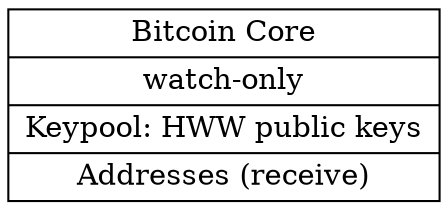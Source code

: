 digraph {
  rankdir="RL"

  Core [ 
    shape="record"
    label="Bitcoin Core|watch-only|Keypool: HWW public keys|Addresses (receive)"
  ]
}
